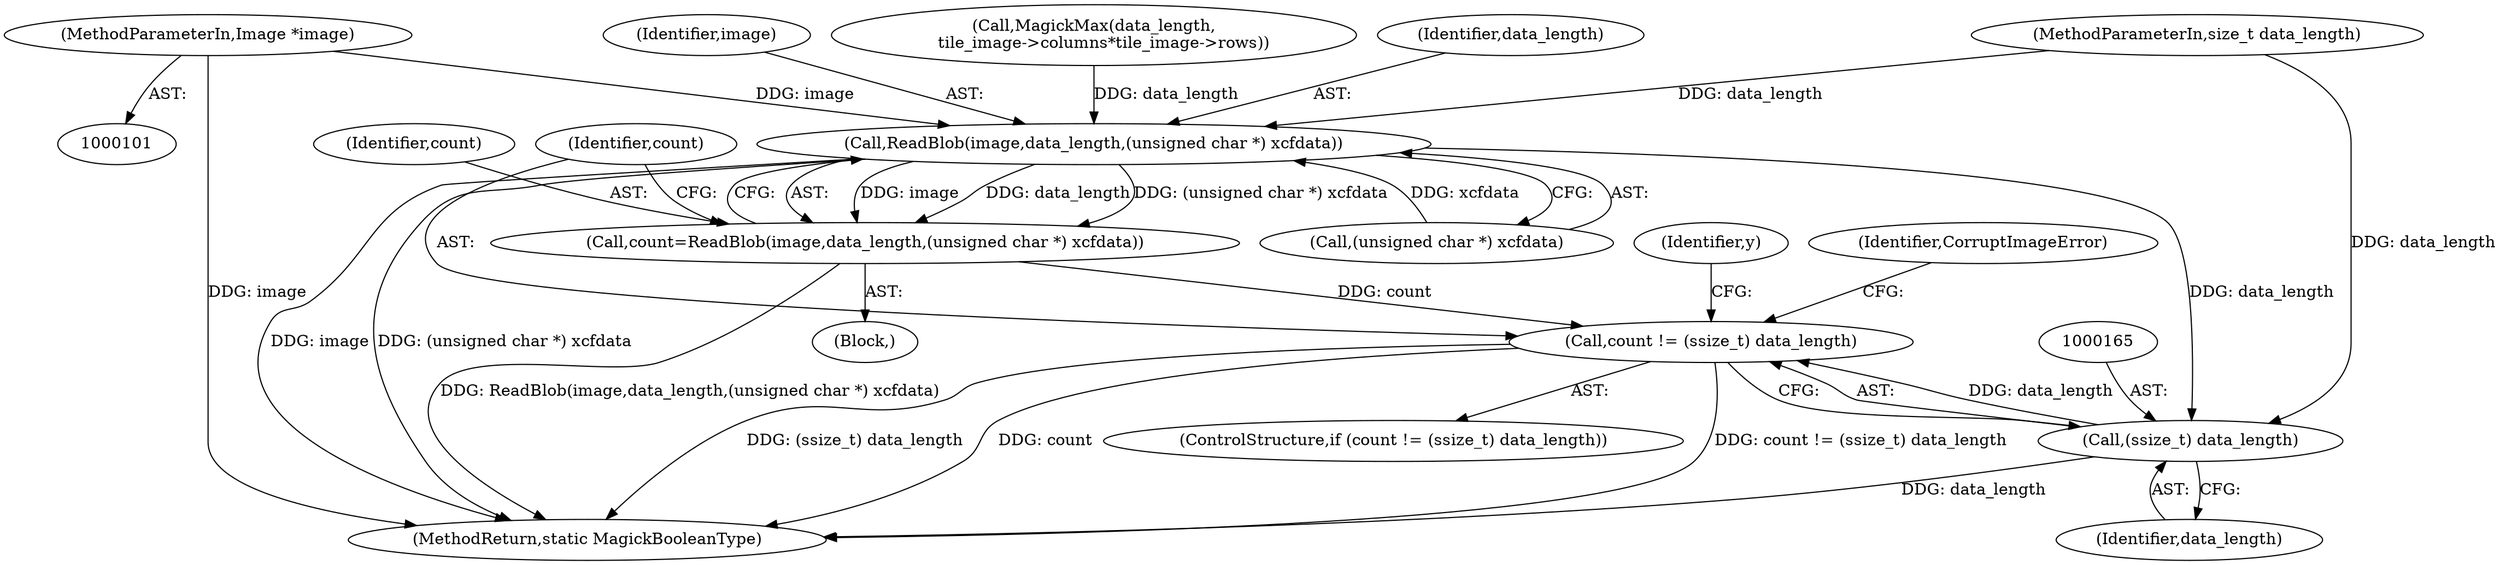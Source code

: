 digraph "0_ImageMagick_a2e1064f288a353bc5fef7f79ccb7683759e775c@pointer" {
"1000102" [label="(MethodParameterIn,Image *image)"];
"1000155" [label="(Call,ReadBlob(image,data_length,(unsigned char *) xcfdata))"];
"1000153" [label="(Call,count=ReadBlob(image,data_length,(unsigned char *) xcfdata))"];
"1000162" [label="(Call,count != (ssize_t) data_length)"];
"1000164" [label="(Call,(ssize_t) data_length)"];
"1000102" [label="(MethodParameterIn,Image *image)"];
"1000153" [label="(Call,count=ReadBlob(image,data_length,(unsigned char *) xcfdata))"];
"1000163" [label="(Identifier,count)"];
"1000161" [label="(ControlStructure,if (count != (ssize_t) data_length))"];
"1000155" [label="(Call,ReadBlob(image,data_length,(unsigned char *) xcfdata))"];
"1000166" [label="(Identifier,data_length)"];
"1000154" [label="(Identifier,count)"];
"1000175" [label="(Identifier,y)"];
"1000156" [label="(Identifier,image)"];
"1000164" [label="(Call,(ssize_t) data_length)"];
"1000121" [label="(Call,MagickMax(data_length,\n    tile_image->columns*tile_image->rows))"];
"1000106" [label="(MethodParameterIn,size_t data_length)"];
"1000162" [label="(Call,count != (ssize_t) data_length)"];
"1000168" [label="(Identifier,CorruptImageError)"];
"1000327" [label="(MethodReturn,static MagickBooleanType)"];
"1000158" [label="(Call,(unsigned char *) xcfdata)"];
"1000157" [label="(Identifier,data_length)"];
"1000108" [label="(Block,)"];
"1000102" -> "1000101"  [label="AST: "];
"1000102" -> "1000327"  [label="DDG: image"];
"1000102" -> "1000155"  [label="DDG: image"];
"1000155" -> "1000153"  [label="AST: "];
"1000155" -> "1000158"  [label="CFG: "];
"1000156" -> "1000155"  [label="AST: "];
"1000157" -> "1000155"  [label="AST: "];
"1000158" -> "1000155"  [label="AST: "];
"1000153" -> "1000155"  [label="CFG: "];
"1000155" -> "1000327"  [label="DDG: (unsigned char *) xcfdata"];
"1000155" -> "1000327"  [label="DDG: image"];
"1000155" -> "1000153"  [label="DDG: image"];
"1000155" -> "1000153"  [label="DDG: data_length"];
"1000155" -> "1000153"  [label="DDG: (unsigned char *) xcfdata"];
"1000121" -> "1000155"  [label="DDG: data_length"];
"1000106" -> "1000155"  [label="DDG: data_length"];
"1000158" -> "1000155"  [label="DDG: xcfdata"];
"1000155" -> "1000164"  [label="DDG: data_length"];
"1000153" -> "1000108"  [label="AST: "];
"1000154" -> "1000153"  [label="AST: "];
"1000163" -> "1000153"  [label="CFG: "];
"1000153" -> "1000327"  [label="DDG: ReadBlob(image,data_length,(unsigned char *) xcfdata)"];
"1000153" -> "1000162"  [label="DDG: count"];
"1000162" -> "1000161"  [label="AST: "];
"1000162" -> "1000164"  [label="CFG: "];
"1000163" -> "1000162"  [label="AST: "];
"1000164" -> "1000162"  [label="AST: "];
"1000168" -> "1000162"  [label="CFG: "];
"1000175" -> "1000162"  [label="CFG: "];
"1000162" -> "1000327"  [label="DDG: (ssize_t) data_length"];
"1000162" -> "1000327"  [label="DDG: count"];
"1000162" -> "1000327"  [label="DDG: count != (ssize_t) data_length"];
"1000164" -> "1000162"  [label="DDG: data_length"];
"1000164" -> "1000166"  [label="CFG: "];
"1000165" -> "1000164"  [label="AST: "];
"1000166" -> "1000164"  [label="AST: "];
"1000164" -> "1000327"  [label="DDG: data_length"];
"1000106" -> "1000164"  [label="DDG: data_length"];
}
